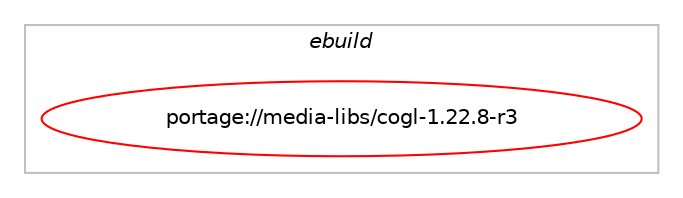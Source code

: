 digraph prolog {

# *************
# Graph options
# *************

newrank=true;
concentrate=true;
compound=true;
graph [rankdir=LR,fontname=Helvetica,fontsize=10,ranksep=1.5];#, ranksep=2.5, nodesep=0.2];
edge  [arrowhead=vee];
node  [fontname=Helvetica,fontsize=10];

# **********
# The ebuild
# **********

subgraph cluster_leftcol {
color=gray;
label=<<i>ebuild</i>>;
id [label="portage://media-libs/cogl-1.22.8-r3", color=red, width=4, href="../media-libs/cogl-1.22.8-r3.svg"];
}

# ****************
# The dependencies
# ****************

subgraph cluster_midcol {
color=gray;
label=<<i>dependencies</i>>;
subgraph cluster_compile {
fillcolor="#eeeeee";
style=filled;
label=<<i>compile</i>>;
# *** BEGIN UNKNOWN DEPENDENCY TYPE (TODO) ***
# id -> equal(use_conditional_group(positive,gles2,portage://media-libs/cogl-1.22.8-r3,[package_dependency(portage://media-libs/cogl-1.22.8-r3,install,no,media-libs,libglvnd,none,[,,],[],[])]))
# *** END UNKNOWN DEPENDENCY TYPE (TODO) ***

# *** BEGIN UNKNOWN DEPENDENCY TYPE (TODO) ***
# id -> equal(use_conditional_group(positive,gstreamer,portage://media-libs/cogl-1.22.8-r3,[package_dependency(portage://media-libs/cogl-1.22.8-r3,install,no,media-libs,gstreamer,none,[,,],[slot(1.0)],[]),package_dependency(portage://media-libs/cogl-1.22.8-r3,install,no,media-libs,gst-plugins-base,none,[,,],[slot(1.0)],[])]))
# *** END UNKNOWN DEPENDENCY TYPE (TODO) ***

# *** BEGIN UNKNOWN DEPENDENCY TYPE (TODO) ***
# id -> equal(use_conditional_group(positive,introspection,portage://media-libs/cogl-1.22.8-r3,[package_dependency(portage://media-libs/cogl-1.22.8-r3,install,no,dev-libs,gobject-introspection,greaterequal,[1.34.2,,,1.34.2],any_same_slot,[])]))
# *** END UNKNOWN DEPENDENCY TYPE (TODO) ***

# *** BEGIN UNKNOWN DEPENDENCY TYPE (TODO) ***
# id -> equal(use_conditional_group(positive,kms,portage://media-libs/cogl-1.22.8-r3,[package_dependency(portage://media-libs/cogl-1.22.8-r3,install,no,media-libs,mesa,none,[,,],[],[use(enable(gbm),positive)]),package_dependency(portage://media-libs/cogl-1.22.8-r3,install,no,x11-libs,libdrm,none,[,,],any_same_slot,[])]))
# *** END UNKNOWN DEPENDENCY TYPE (TODO) ***

# *** BEGIN UNKNOWN DEPENDENCY TYPE (TODO) ***
# id -> equal(use_conditional_group(positive,pango,portage://media-libs/cogl-1.22.8-r3,[package_dependency(portage://media-libs/cogl-1.22.8-r3,install,no,x11-libs,pango,greaterequal,[1.20.0,,,1.20.0],[],[use(optenable(introspection),none)])]))
# *** END UNKNOWN DEPENDENCY TYPE (TODO) ***

# *** BEGIN UNKNOWN DEPENDENCY TYPE (TODO) ***
# id -> equal(use_conditional_group(positive,wayland,portage://media-libs/cogl-1.22.8-r3,[package_dependency(portage://media-libs/cogl-1.22.8-r3,install,no,dev-libs,wayland,greaterequal,[1.1.90,,,1.1.90],[],[]),package_dependency(portage://media-libs/cogl-1.22.8-r3,install,no,media-libs,mesa,none,[,,],[],[use(enable(wayland),none)])]))
# *** END UNKNOWN DEPENDENCY TYPE (TODO) ***

# *** BEGIN UNKNOWN DEPENDENCY TYPE (TODO) ***
# id -> equal(package_dependency(portage://media-libs/cogl-1.22.8-r3,install,no,dev-libs,glib,greaterequal,[2.32,,,2.32],[slot(2)],[]))
# *** END UNKNOWN DEPENDENCY TYPE (TODO) ***

# *** BEGIN UNKNOWN DEPENDENCY TYPE (TODO) ***
# id -> equal(package_dependency(portage://media-libs/cogl-1.22.8-r3,install,no,virtual,opengl,none,[,,],[],[]))
# *** END UNKNOWN DEPENDENCY TYPE (TODO) ***

# *** BEGIN UNKNOWN DEPENDENCY TYPE (TODO) ***
# id -> equal(package_dependency(portage://media-libs/cogl-1.22.8-r3,install,no,x11-libs,cairo,none,[,,],any_same_slot,[]))
# *** END UNKNOWN DEPENDENCY TYPE (TODO) ***

# *** BEGIN UNKNOWN DEPENDENCY TYPE (TODO) ***
# id -> equal(package_dependency(portage://media-libs/cogl-1.22.8-r3,install,no,x11-libs,gdk-pixbuf,greaterequal,[2,,,2],[slot(2)],[]))
# *** END UNKNOWN DEPENDENCY TYPE (TODO) ***

# *** BEGIN UNKNOWN DEPENDENCY TYPE (TODO) ***
# id -> equal(package_dependency(portage://media-libs/cogl-1.22.8-r3,install,no,x11-libs,libX11,none,[,,],[],[]))
# *** END UNKNOWN DEPENDENCY TYPE (TODO) ***

# *** BEGIN UNKNOWN DEPENDENCY TYPE (TODO) ***
# id -> equal(package_dependency(portage://media-libs/cogl-1.22.8-r3,install,no,x11-libs,libXcomposite,greaterequal,[0.4,,,0.4],[],[]))
# *** END UNKNOWN DEPENDENCY TYPE (TODO) ***

# *** BEGIN UNKNOWN DEPENDENCY TYPE (TODO) ***
# id -> equal(package_dependency(portage://media-libs/cogl-1.22.8-r3,install,no,x11-libs,libXdamage,none,[,,],[],[]))
# *** END UNKNOWN DEPENDENCY TYPE (TODO) ***

# *** BEGIN UNKNOWN DEPENDENCY TYPE (TODO) ***
# id -> equal(package_dependency(portage://media-libs/cogl-1.22.8-r3,install,no,x11-libs,libXext,none,[,,],[],[]))
# *** END UNKNOWN DEPENDENCY TYPE (TODO) ***

# *** BEGIN UNKNOWN DEPENDENCY TYPE (TODO) ***
# id -> equal(package_dependency(portage://media-libs/cogl-1.22.8-r3,install,no,x11-libs,libXfixes,greaterequal,[3,,,3],[],[]))
# *** END UNKNOWN DEPENDENCY TYPE (TODO) ***

# *** BEGIN UNKNOWN DEPENDENCY TYPE (TODO) ***
# id -> equal(package_dependency(portage://media-libs/cogl-1.22.8-r3,install,no,x11-libs,libXrandr,greaterequal,[1.2,,,1.2],[],[]))
# *** END UNKNOWN DEPENDENCY TYPE (TODO) ***

}
subgraph cluster_compileandrun {
fillcolor="#eeeeee";
style=filled;
label=<<i>compile and run</i>>;
}
subgraph cluster_run {
fillcolor="#eeeeee";
style=filled;
label=<<i>run</i>>;
# *** BEGIN UNKNOWN DEPENDENCY TYPE (TODO) ***
# id -> equal(use_conditional_group(positive,gles2,portage://media-libs/cogl-1.22.8-r3,[package_dependency(portage://media-libs/cogl-1.22.8-r3,run,no,media-libs,libglvnd,none,[,,],[],[])]))
# *** END UNKNOWN DEPENDENCY TYPE (TODO) ***

# *** BEGIN UNKNOWN DEPENDENCY TYPE (TODO) ***
# id -> equal(use_conditional_group(positive,gstreamer,portage://media-libs/cogl-1.22.8-r3,[package_dependency(portage://media-libs/cogl-1.22.8-r3,run,no,media-libs,gstreamer,none,[,,],[slot(1.0)],[]),package_dependency(portage://media-libs/cogl-1.22.8-r3,run,no,media-libs,gst-plugins-base,none,[,,],[slot(1.0)],[])]))
# *** END UNKNOWN DEPENDENCY TYPE (TODO) ***

# *** BEGIN UNKNOWN DEPENDENCY TYPE (TODO) ***
# id -> equal(use_conditional_group(positive,introspection,portage://media-libs/cogl-1.22.8-r3,[package_dependency(portage://media-libs/cogl-1.22.8-r3,run,no,dev-libs,gobject-introspection,greaterequal,[1.34.2,,,1.34.2],any_same_slot,[])]))
# *** END UNKNOWN DEPENDENCY TYPE (TODO) ***

# *** BEGIN UNKNOWN DEPENDENCY TYPE (TODO) ***
# id -> equal(use_conditional_group(positive,kms,portage://media-libs/cogl-1.22.8-r3,[package_dependency(portage://media-libs/cogl-1.22.8-r3,run,no,media-libs,mesa,none,[,,],[],[use(enable(gbm),positive)]),package_dependency(portage://media-libs/cogl-1.22.8-r3,run,no,x11-libs,libdrm,none,[,,],any_same_slot,[])]))
# *** END UNKNOWN DEPENDENCY TYPE (TODO) ***

# *** BEGIN UNKNOWN DEPENDENCY TYPE (TODO) ***
# id -> equal(use_conditional_group(positive,pango,portage://media-libs/cogl-1.22.8-r3,[package_dependency(portage://media-libs/cogl-1.22.8-r3,run,no,x11-libs,pango,greaterequal,[1.20.0,,,1.20.0],[],[use(optenable(introspection),none)])]))
# *** END UNKNOWN DEPENDENCY TYPE (TODO) ***

# *** BEGIN UNKNOWN DEPENDENCY TYPE (TODO) ***
# id -> equal(use_conditional_group(positive,wayland,portage://media-libs/cogl-1.22.8-r3,[package_dependency(portage://media-libs/cogl-1.22.8-r3,run,no,dev-libs,wayland,greaterequal,[1.1.90,,,1.1.90],[],[]),package_dependency(portage://media-libs/cogl-1.22.8-r3,run,no,media-libs,mesa,none,[,,],[],[use(enable(wayland),none)])]))
# *** END UNKNOWN DEPENDENCY TYPE (TODO) ***

# *** BEGIN UNKNOWN DEPENDENCY TYPE (TODO) ***
# id -> equal(package_dependency(portage://media-libs/cogl-1.22.8-r3,run,no,dev-libs,glib,greaterequal,[2.32,,,2.32],[slot(2)],[]))
# *** END UNKNOWN DEPENDENCY TYPE (TODO) ***

# *** BEGIN UNKNOWN DEPENDENCY TYPE (TODO) ***
# id -> equal(package_dependency(portage://media-libs/cogl-1.22.8-r3,run,no,virtual,opengl,none,[,,],[],[]))
# *** END UNKNOWN DEPENDENCY TYPE (TODO) ***

# *** BEGIN UNKNOWN DEPENDENCY TYPE (TODO) ***
# id -> equal(package_dependency(portage://media-libs/cogl-1.22.8-r3,run,no,x11-libs,cairo,none,[,,],any_same_slot,[]))
# *** END UNKNOWN DEPENDENCY TYPE (TODO) ***

# *** BEGIN UNKNOWN DEPENDENCY TYPE (TODO) ***
# id -> equal(package_dependency(portage://media-libs/cogl-1.22.8-r3,run,no,x11-libs,gdk-pixbuf,greaterequal,[2,,,2],[slot(2)],[]))
# *** END UNKNOWN DEPENDENCY TYPE (TODO) ***

# *** BEGIN UNKNOWN DEPENDENCY TYPE (TODO) ***
# id -> equal(package_dependency(portage://media-libs/cogl-1.22.8-r3,run,no,x11-libs,libX11,none,[,,],[],[]))
# *** END UNKNOWN DEPENDENCY TYPE (TODO) ***

# *** BEGIN UNKNOWN DEPENDENCY TYPE (TODO) ***
# id -> equal(package_dependency(portage://media-libs/cogl-1.22.8-r3,run,no,x11-libs,libXcomposite,greaterequal,[0.4,,,0.4],[],[]))
# *** END UNKNOWN DEPENDENCY TYPE (TODO) ***

# *** BEGIN UNKNOWN DEPENDENCY TYPE (TODO) ***
# id -> equal(package_dependency(portage://media-libs/cogl-1.22.8-r3,run,no,x11-libs,libXdamage,none,[,,],[],[]))
# *** END UNKNOWN DEPENDENCY TYPE (TODO) ***

# *** BEGIN UNKNOWN DEPENDENCY TYPE (TODO) ***
# id -> equal(package_dependency(portage://media-libs/cogl-1.22.8-r3,run,no,x11-libs,libXext,none,[,,],[],[]))
# *** END UNKNOWN DEPENDENCY TYPE (TODO) ***

# *** BEGIN UNKNOWN DEPENDENCY TYPE (TODO) ***
# id -> equal(package_dependency(portage://media-libs/cogl-1.22.8-r3,run,no,x11-libs,libXfixes,greaterequal,[3,,,3],[],[]))
# *** END UNKNOWN DEPENDENCY TYPE (TODO) ***

# *** BEGIN UNKNOWN DEPENDENCY TYPE (TODO) ***
# id -> equal(package_dependency(portage://media-libs/cogl-1.22.8-r3,run,no,x11-libs,libXrandr,greaterequal,[1.2,,,1.2],[],[]))
# *** END UNKNOWN DEPENDENCY TYPE (TODO) ***

}
}

# **************
# The candidates
# **************

subgraph cluster_choices {
rank=same;
color=gray;
label=<<i>candidates</i>>;

}

}
